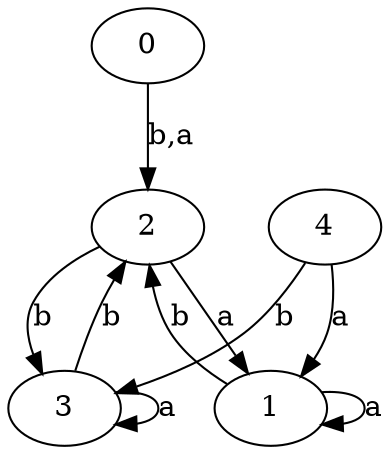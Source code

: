 digraph {
 ranksep=0.5;
 d2tdocpreamble = "\usetikzlibrary{automata}";
 d2tfigpreamble = "\tikzstyle{every state}= [ draw=blue!50,very thick,fill=blue!20]  \tikzstyle{auto}= [fill=white]";
 node [style="state"];
 edge [lblstyle="auto",topath="bend right", len=4  ]
  "0" [label="0",];
  "1" [label="1",style = "state, initial"];
  "2" [label="2",];
  "3" [label="3",];
  "4" [label="4",style = "state, accepting"];
  "0" -> "2" [label="b,a"];
  "1" -> "1" [label="a",topath="loop above"];
  "1" -> "2" [label="b"];
  "2" -> "1" [label="a"];
  "2" -> "3" [label="b"];
  "3" -> "2" [label="b"];
  "3" -> "3" [label="a",topath="loop above"];
  "4" -> "1" [label="a"];
  "4" -> "3" [label="b"];
}